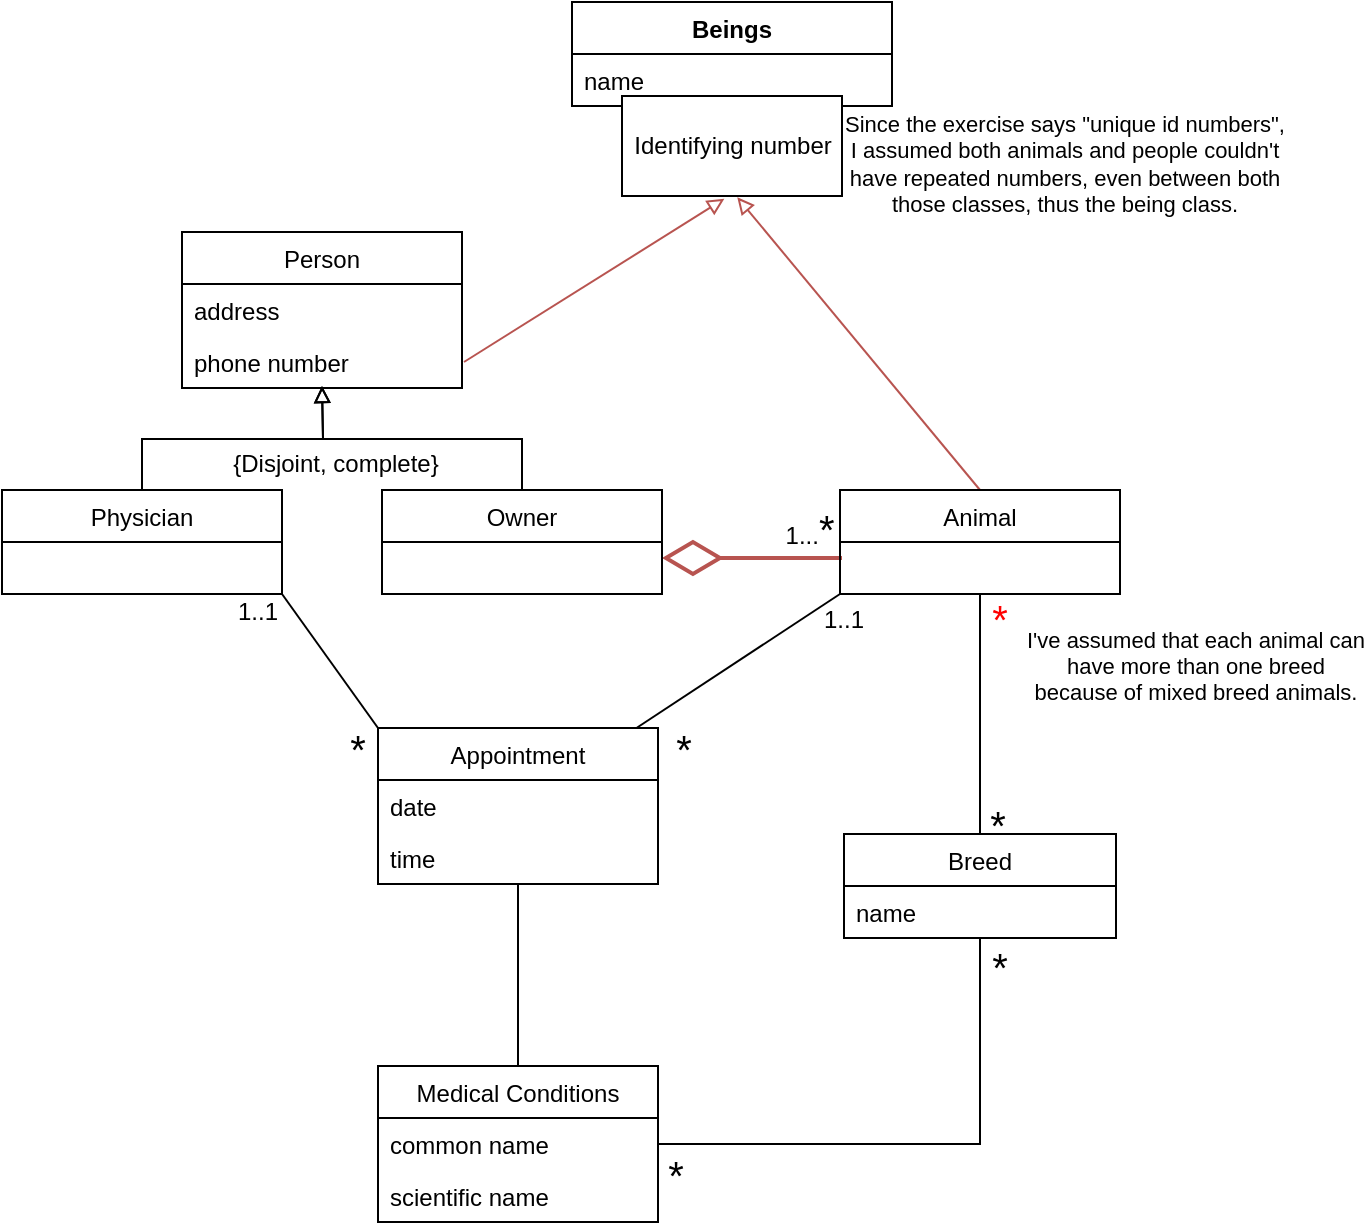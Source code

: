 <mxfile version="13.7.5" type="github">
  <diagram name="Page-1" id="c4acf3e9-155e-7222-9cf6-157b1a14988f">
    <mxGraphModel dx="347" dy="184" grid="1" gridSize="10" guides="1" tooltips="1" connect="1" arrows="1" fold="1" page="1" pageScale="1" pageWidth="850" pageHeight="1100" background="#ffffff" math="0" shadow="0">
      <root>
        <mxCell id="0" />
        <mxCell id="1" parent="0" />
        <mxCell id="YZ6yT71GjhwiQCCO4Y7_-93" value="&lt;font style=&quot;font-size: 20px&quot;&gt;*&lt;/font&gt;" style="text;html=1;strokeColor=none;fillColor=none;align=center;verticalAlign=middle;whiteSpace=wrap;rounded=0;" vertex="1" parent="1">
          <mxGeometry x="369" y="441" height="20" as="geometry" />
        </mxCell>
        <mxCell id="YZ6yT71GjhwiQCCO4Y7_-1" value="Beings" style="swimlane;fontStyle=1;align=center;verticalAlign=top;childLayout=stackLayout;horizontal=1;startSize=26;horizontalStack=0;resizeParent=1;resizeParentMax=0;resizeLast=0;collapsible=1;marginBottom=0;" vertex="1" parent="1">
          <mxGeometry x="313" y="78" width="160" height="52" as="geometry" />
        </mxCell>
        <mxCell id="YZ6yT71GjhwiQCCO4Y7_-2" value="name" style="text;strokeColor=none;fillColor=none;align=left;verticalAlign=top;spacingLeft=4;spacingRight=4;overflow=hidden;rotatable=0;points=[[0,0.5],[1,0.5]];portConstraint=eastwest;" vertex="1" parent="YZ6yT71GjhwiQCCO4Y7_-1">
          <mxGeometry y="26" width="160" height="26" as="geometry" />
        </mxCell>
        <mxCell id="YZ6yT71GjhwiQCCO4Y7_-35" style="rounded=0;orthogonalLoop=1;jettySize=auto;html=1;exitX=1;exitY=0.5;exitDx=0;exitDy=0;endArrow=none;endFill=0;strokeWidth=2;endSize=28;startArrow=diamondThin;startFill=0;targetPerimeterSpacing=11;sourcePerimeterSpacing=8;startSize=25;fillColor=#f8cecc;strokeColor=#b85450;" edge="1" parent="1">
          <mxGeometry relative="1" as="geometry">
            <mxPoint x="358" y="356" as="sourcePoint" />
            <mxPoint x="448" y="356" as="targetPoint" />
          </mxGeometry>
        </mxCell>
        <mxCell id="YZ6yT71GjhwiQCCO4Y7_-50" style="edgeStyle=orthogonalEdgeStyle;rounded=0;jumpSize=0;orthogonalLoop=1;jettySize=auto;html=1;exitX=0.5;exitY=0;exitDx=0;exitDy=0;startArrow=none;startFill=0;startSize=6;sourcePerimeterSpacing=0;endArrow=block;endFill=0;endSize=6;targetPerimeterSpacing=0;strokeWidth=1;" edge="1" parent="1" source="YZ6yT71GjhwiQCCO4Y7_-31">
          <mxGeometry relative="1" as="geometry">
            <mxPoint x="188" y="270" as="targetPoint" />
          </mxGeometry>
        </mxCell>
        <mxCell id="YZ6yT71GjhwiQCCO4Y7_-85" style="edgeStyle=none;rounded=0;jumpSize=0;orthogonalLoop=1;jettySize=auto;html=1;exitX=1;exitY=1;exitDx=0;exitDy=0;entryX=0;entryY=0;entryDx=0;entryDy=0;startArrow=none;startFill=0;startSize=6;sourcePerimeterSpacing=0;endArrow=none;endFill=0;endSize=6;targetPerimeterSpacing=0;strokeWidth=1;" edge="1" parent="1" source="YZ6yT71GjhwiQCCO4Y7_-31" target="YZ6yT71GjhwiQCCO4Y7_-76">
          <mxGeometry relative="1" as="geometry" />
        </mxCell>
        <mxCell id="YZ6yT71GjhwiQCCO4Y7_-31" value="Physician" style="swimlane;fontStyle=0;childLayout=stackLayout;horizontal=1;startSize=26;fillColor=none;horizontalStack=0;resizeParent=1;resizeParentMax=0;resizeLast=0;collapsible=1;marginBottom=0;" vertex="1" parent="1">
          <mxGeometry x="28" y="322" width="140" height="52" as="geometry" />
        </mxCell>
        <mxCell id="YZ6yT71GjhwiQCCO4Y7_-49" style="edgeStyle=orthogonalEdgeStyle;rounded=0;jumpSize=0;orthogonalLoop=1;jettySize=auto;html=1;exitX=0.5;exitY=0;exitDx=0;exitDy=0;startArrow=none;startFill=0;startSize=6;sourcePerimeterSpacing=0;endArrow=block;endFill=0;endSize=6;targetPerimeterSpacing=0;strokeWidth=1;" edge="1" parent="1" source="YZ6yT71GjhwiQCCO4Y7_-27">
          <mxGeometry relative="1" as="geometry">
            <mxPoint x="188" y="270" as="targetPoint" />
          </mxGeometry>
        </mxCell>
        <mxCell id="YZ6yT71GjhwiQCCO4Y7_-27" value="Owner" style="swimlane;fontStyle=0;childLayout=stackLayout;horizontal=1;startSize=26;fillColor=none;horizontalStack=0;resizeParent=1;resizeParentMax=0;resizeLast=0;collapsible=1;marginBottom=0;" vertex="1" parent="1">
          <mxGeometry x="218" y="322" width="140" height="52" as="geometry" />
        </mxCell>
        <mxCell id="YZ6yT71GjhwiQCCO4Y7_-53" style="edgeStyle=none;rounded=0;jumpSize=0;orthogonalLoop=1;jettySize=auto;html=1;exitX=0.5;exitY=0;exitDx=0;exitDy=0;startArrow=none;startFill=0;startSize=6;sourcePerimeterSpacing=0;endArrow=block;endFill=0;endSize=6;targetPerimeterSpacing=0;strokeWidth=1;entryX=0.524;entryY=1.073;entryDx=0;entryDy=0;entryPerimeter=0;sketch=0;shadow=0;fillColor=#f8cecc;strokeColor=#b85450;" edge="1" parent="1">
          <mxGeometry relative="1" as="geometry">
            <mxPoint x="395.64" y="175.65" as="targetPoint" />
            <mxPoint x="517" y="322" as="sourcePoint" />
          </mxGeometry>
        </mxCell>
        <mxCell id="YZ6yT71GjhwiQCCO4Y7_-69" style="edgeStyle=none;rounded=0;jumpSize=0;orthogonalLoop=1;jettySize=auto;html=1;entryX=0.5;entryY=0;entryDx=0;entryDy=0;startArrow=none;startFill=0;startSize=6;sourcePerimeterSpacing=0;endArrow=none;endFill=0;endSize=6;targetPerimeterSpacing=0;strokeWidth=1;exitX=0.5;exitY=1;exitDx=0;exitDy=0;" edge="1" parent="1" source="YZ6yT71GjhwiQCCO4Y7_-22" target="YZ6yT71GjhwiQCCO4Y7_-71">
          <mxGeometry relative="1" as="geometry">
            <mxPoint x="600" y="380" as="sourcePoint" />
            <mxPoint x="665.52" y="361.36" as="targetPoint" />
          </mxGeometry>
        </mxCell>
        <mxCell id="YZ6yT71GjhwiQCCO4Y7_-84" style="edgeStyle=none;rounded=0;jumpSize=0;orthogonalLoop=1;jettySize=auto;html=1;exitX=0;exitY=1;exitDx=0;exitDy=0;startArrow=none;startFill=0;startSize=6;sourcePerimeterSpacing=0;endArrow=none;endFill=0;endSize=6;targetPerimeterSpacing=0;strokeWidth=1;" edge="1" parent="1" source="YZ6yT71GjhwiQCCO4Y7_-22" target="YZ6yT71GjhwiQCCO4Y7_-76">
          <mxGeometry relative="1" as="geometry" />
        </mxCell>
        <mxCell id="YZ6yT71GjhwiQCCO4Y7_-22" value="Animal" style="swimlane;fontStyle=0;childLayout=stackLayout;horizontal=1;startSize=26;fillColor=none;horizontalStack=0;resizeParent=1;resizeParentMax=0;resizeLast=0;collapsible=1;marginBottom=0;" vertex="1" parent="1">
          <mxGeometry x="447" y="322" width="140" height="52" as="geometry" />
        </mxCell>
        <mxCell id="YZ6yT71GjhwiQCCO4Y7_-52" style="rounded=0;jumpSize=0;orthogonalLoop=1;jettySize=auto;html=1;exitX=1;exitY=0.5;exitDx=0;exitDy=0;startArrow=none;startFill=0;startSize=6;sourcePerimeterSpacing=0;endArrow=block;endFill=0;endSize=6;targetPerimeterSpacing=0;strokeWidth=1;entryX=0.456;entryY=1.028;entryDx=0;entryDy=0;entryPerimeter=0;fillColor=#f8cecc;strokeColor=#b85450;" edge="1" parent="1">
          <mxGeometry relative="1" as="geometry">
            <mxPoint x="259" y="258" as="sourcePoint" />
            <mxPoint x="389.16" y="176.4" as="targetPoint" />
          </mxGeometry>
        </mxCell>
        <mxCell id="YZ6yT71GjhwiQCCO4Y7_-5" value="Identifying number" style="html=1;" vertex="1" parent="1">
          <mxGeometry x="338" y="125" width="110" height="50" as="geometry" />
        </mxCell>
        <mxCell id="YZ6yT71GjhwiQCCO4Y7_-56" value="&lt;font style=&quot;font-size: 20px&quot;&gt;*&lt;/font&gt;" style="text;html=1;strokeColor=none;fillColor=none;align=center;verticalAlign=middle;whiteSpace=wrap;rounded=0;" vertex="1" parent="1">
          <mxGeometry x="519" y="479" width="14" height="20" as="geometry" />
        </mxCell>
        <mxCell id="YZ6yT71GjhwiQCCO4Y7_-66" value="&lt;font style=&quot;font-size: 20px&quot;&gt;*&lt;/font&gt;" style="text;html=1;strokeColor=none;fillColor=none;align=center;verticalAlign=middle;whiteSpace=wrap;rounded=0;fontColor=#FF0000;" vertex="1" parent="1">
          <mxGeometry x="526" y="385" width="2" height="2" as="geometry" />
        </mxCell>
        <mxCell id="YZ6yT71GjhwiQCCO4Y7_-98" style="edgeStyle=none;rounded=0;jumpSize=0;orthogonalLoop=1;jettySize=auto;html=1;exitX=0.5;exitY=1;exitDx=0;exitDy=0;entryX=0.5;entryY=0;entryDx=0;entryDy=0;startArrow=none;startFill=0;startSize=6;sourcePerimeterSpacing=0;endArrow=none;endFill=0;endSize=6;targetPerimeterSpacing=0;strokeWidth=1;fontSize=20;" edge="1" parent="1" source="YZ6yT71GjhwiQCCO4Y7_-76" target="YZ6yT71GjhwiQCCO4Y7_-94">
          <mxGeometry relative="1" as="geometry" />
        </mxCell>
        <mxCell id="YZ6yT71GjhwiQCCO4Y7_-76" value="Appointment" style="swimlane;fontStyle=0;childLayout=stackLayout;horizontal=1;startSize=26;fillColor=none;horizontalStack=0;resizeParent=1;resizeParentMax=0;resizeLast=0;collapsible=1;marginBottom=0;" vertex="1" parent="1">
          <mxGeometry x="216" y="441" width="140" height="78" as="geometry" />
        </mxCell>
        <mxCell id="YZ6yT71GjhwiQCCO4Y7_-77" value="date" style="text;strokeColor=none;fillColor=none;align=left;verticalAlign=top;spacingLeft=4;spacingRight=4;overflow=hidden;rotatable=0;points=[[0,0.5],[1,0.5]];portConstraint=eastwest;" vertex="1" parent="YZ6yT71GjhwiQCCO4Y7_-76">
          <mxGeometry y="26" width="140" height="26" as="geometry" />
        </mxCell>
        <mxCell id="YZ6yT71GjhwiQCCO4Y7_-78" value="time" style="text;strokeColor=none;fillColor=none;align=left;verticalAlign=top;spacingLeft=4;spacingRight=4;overflow=hidden;rotatable=0;points=[[0,0.5],[1,0.5]];portConstraint=eastwest;" vertex="1" parent="YZ6yT71GjhwiQCCO4Y7_-76">
          <mxGeometry y="52" width="140" height="26" as="geometry" />
        </mxCell>
        <mxCell id="YZ6yT71GjhwiQCCO4Y7_-104" style="edgeStyle=orthogonalEdgeStyle;rounded=0;jumpSize=0;orthogonalLoop=1;jettySize=auto;html=1;exitX=0.5;exitY=1;exitDx=0;exitDy=0;entryX=1;entryY=0.5;entryDx=0;entryDy=0;startArrow=none;startFill=0;startSize=6;sourcePerimeterSpacing=0;endArrow=none;endFill=0;endSize=6;targetPerimeterSpacing=0;strokeWidth=1;fontSize=20;" edge="1" parent="1" source="YZ6yT71GjhwiQCCO4Y7_-71" target="YZ6yT71GjhwiQCCO4Y7_-95">
          <mxGeometry relative="1" as="geometry">
            <mxPoint x="516.972" y="610" as="targetPoint" />
          </mxGeometry>
        </mxCell>
        <mxCell id="YZ6yT71GjhwiQCCO4Y7_-71" value="Breed" style="swimlane;fontStyle=0;childLayout=stackLayout;horizontal=1;startSize=26;fillColor=none;horizontalStack=0;resizeParent=1;resizeParentMax=0;resizeLast=0;collapsible=1;marginBottom=0;" vertex="1" parent="1">
          <mxGeometry x="449" y="494" width="136" height="52" as="geometry" />
        </mxCell>
        <mxCell id="YZ6yT71GjhwiQCCO4Y7_-72" value="name" style="text;strokeColor=none;fillColor=none;align=left;verticalAlign=top;spacingLeft=4;spacingRight=4;overflow=hidden;rotatable=0;points=[[0,0.5],[1,0.5]];portConstraint=eastwest;" vertex="1" parent="YZ6yT71GjhwiQCCO4Y7_-71">
          <mxGeometry y="26" width="136" height="26" as="geometry" />
        </mxCell>
        <mxCell id="YZ6yT71GjhwiQCCO4Y7_-87" value="&lt;font style=&quot;font-size: 12px&quot;&gt;1..1&lt;/font&gt;" style="text;html=1;strokeColor=none;fillColor=none;align=center;verticalAlign=middle;whiteSpace=wrap;rounded=0;" vertex="1" parent="1">
          <mxGeometry x="156" y="373" height="20" as="geometry" />
        </mxCell>
        <mxCell id="YZ6yT71GjhwiQCCO4Y7_-88" value="&lt;font style=&quot;font-size: 20px&quot;&gt;*&lt;/font&gt;" style="text;html=1;strokeColor=none;fillColor=none;align=center;verticalAlign=middle;whiteSpace=wrap;rounded=0;" vertex="1" parent="1">
          <mxGeometry x="206" y="441" height="20" as="geometry" />
        </mxCell>
        <mxCell id="YZ6yT71GjhwiQCCO4Y7_-92" value="&lt;font style=&quot;font-size: 12px&quot;&gt;1..1&lt;/font&gt;" style="text;html=1;strokeColor=none;fillColor=none;align=center;verticalAlign=middle;whiteSpace=wrap;rounded=0;fontSize=20;" vertex="1" parent="1">
          <mxGeometry x="449" y="373" height="20" as="geometry" />
        </mxCell>
        <mxCell id="YZ6yT71GjhwiQCCO4Y7_-94" value="Medical Conditions" style="swimlane;fontStyle=0;childLayout=stackLayout;horizontal=1;startSize=26;fillColor=none;horizontalStack=0;resizeParent=1;resizeParentMax=0;resizeLast=0;collapsible=1;marginBottom=0;" vertex="1" parent="1">
          <mxGeometry x="216" y="610" width="140" height="78" as="geometry" />
        </mxCell>
        <mxCell id="YZ6yT71GjhwiQCCO4Y7_-95" value="common name" style="text;strokeColor=none;fillColor=none;align=left;verticalAlign=top;spacingLeft=4;spacingRight=4;overflow=hidden;rotatable=0;points=[[0,0.5],[1,0.5]];portConstraint=eastwest;" vertex="1" parent="YZ6yT71GjhwiQCCO4Y7_-94">
          <mxGeometry y="26" width="140" height="26" as="geometry" />
        </mxCell>
        <mxCell id="YZ6yT71GjhwiQCCO4Y7_-96" value="scientific name" style="text;strokeColor=none;fillColor=none;align=left;verticalAlign=top;spacingLeft=4;spacingRight=4;overflow=hidden;rotatable=0;points=[[0,0.5],[1,0.5]];portConstraint=eastwest;" vertex="1" parent="YZ6yT71GjhwiQCCO4Y7_-94">
          <mxGeometry y="52" width="140" height="26" as="geometry" />
        </mxCell>
        <mxCell id="YZ6yT71GjhwiQCCO4Y7_-105" value="&lt;font style=&quot;font-size: 20px&quot;&gt;*&lt;/font&gt;" style="text;html=1;strokeColor=none;fillColor=none;align=center;verticalAlign=middle;whiteSpace=wrap;rounded=0;fontSize=20;" vertex="1" parent="1">
          <mxGeometry x="527" y="550" height="20" as="geometry" />
        </mxCell>
        <mxCell id="YZ6yT71GjhwiQCCO4Y7_-41" value="Person" style="swimlane;fontStyle=0;childLayout=stackLayout;horizontal=1;startSize=26;fillColor=none;horizontalStack=0;resizeParent=1;resizeParentMax=0;resizeLast=0;collapsible=1;marginBottom=0;" vertex="1" parent="1">
          <mxGeometry x="118" y="193" width="140" height="78" as="geometry" />
        </mxCell>
        <mxCell id="YZ6yT71GjhwiQCCO4Y7_-42" value="address" style="text;strokeColor=none;fillColor=none;align=left;verticalAlign=top;spacingLeft=4;spacingRight=4;overflow=hidden;rotatable=0;points=[[0,0.5],[1,0.5]];portConstraint=eastwest;" vertex="1" parent="YZ6yT71GjhwiQCCO4Y7_-41">
          <mxGeometry y="26" width="140" height="26" as="geometry" />
        </mxCell>
        <mxCell id="YZ6yT71GjhwiQCCO4Y7_-43" value="phone number" style="text;strokeColor=none;fillColor=none;align=left;verticalAlign=top;spacingLeft=4;spacingRight=4;overflow=hidden;rotatable=0;points=[[0,0.5],[1,0.5]];portConstraint=eastwest;" vertex="1" parent="YZ6yT71GjhwiQCCO4Y7_-41">
          <mxGeometry y="52" width="140" height="26" as="geometry" />
        </mxCell>
        <mxCell id="YZ6yT71GjhwiQCCO4Y7_-108" value="&lt;font style=&quot;font-size: 20px&quot;&gt;*&lt;/font&gt;" style="text;html=1;strokeColor=none;fillColor=none;align=center;verticalAlign=middle;whiteSpace=wrap;rounded=0;fontSize=20;" vertex="1" parent="1">
          <mxGeometry x="365" y="654" height="20" as="geometry" />
        </mxCell>
        <mxCell id="YZ6yT71GjhwiQCCO4Y7_-109" value="&lt;font style=&quot;font-size: 12px&quot;&gt;1...&lt;/font&gt;&lt;font style=&quot;font-size: 20px&quot;&gt;*&lt;/font&gt;" style="text;html=1;strokeColor=none;fillColor=none;align=center;verticalAlign=middle;whiteSpace=wrap;rounded=0;fontSize=20;" vertex="1" parent="1">
          <mxGeometry x="432" y="331" height="20" as="geometry" />
        </mxCell>
        <mxCell id="YZ6yT71GjhwiQCCO4Y7_-110" value="I&#39;ve assumed that each animal can have more than one breed because of mixed breed animals." style="text;strokeColor=none;fillColor=none;align=center;verticalAlign=middle;whiteSpace=wrap;rounded=0;fontSize=11;resizeWidth=1;resizeHeight=1;spacing=1;horizontal=1;spacingTop=0;html=1;" vertex="1" parent="1">
          <mxGeometry x="540" y="387" width="170" height="45" as="geometry" />
        </mxCell>
        <mxCell id="YZ6yT71GjhwiQCCO4Y7_-111" value="Since the exercise says &quot;unique id numbers&quot;, I assumed both animals and people couldn&#39;t have repeated numbers, even between both those classes, thus the being class." style="text;strokeColor=none;fillColor=none;align=center;verticalAlign=middle;whiteSpace=wrap;rounded=0;fontSize=11;resizeWidth=1;resizeHeight=1;spacing=1;horizontal=1;spacingTop=0;html=1;" vertex="1" parent="1">
          <mxGeometry x="449" y="124" width="221" height="70" as="geometry" />
        </mxCell>
        <mxCell id="YZ6yT71GjhwiQCCO4Y7_-113" value="&lt;font style=&quot;font-size: 12px&quot;&gt;{Disjoint, complete}&lt;/font&gt;" style="text;strokeColor=none;fillColor=none;align=center;verticalAlign=middle;whiteSpace=wrap;rounded=0;fontSize=11;resizeWidth=1;resizeHeight=1;spacing=1;horizontal=1;spacingTop=0;html=1;" vertex="1" parent="1">
          <mxGeometry x="110" y="286" width="170" height="45" as="geometry" />
        </mxCell>
      </root>
    </mxGraphModel>
  </diagram>
</mxfile>
